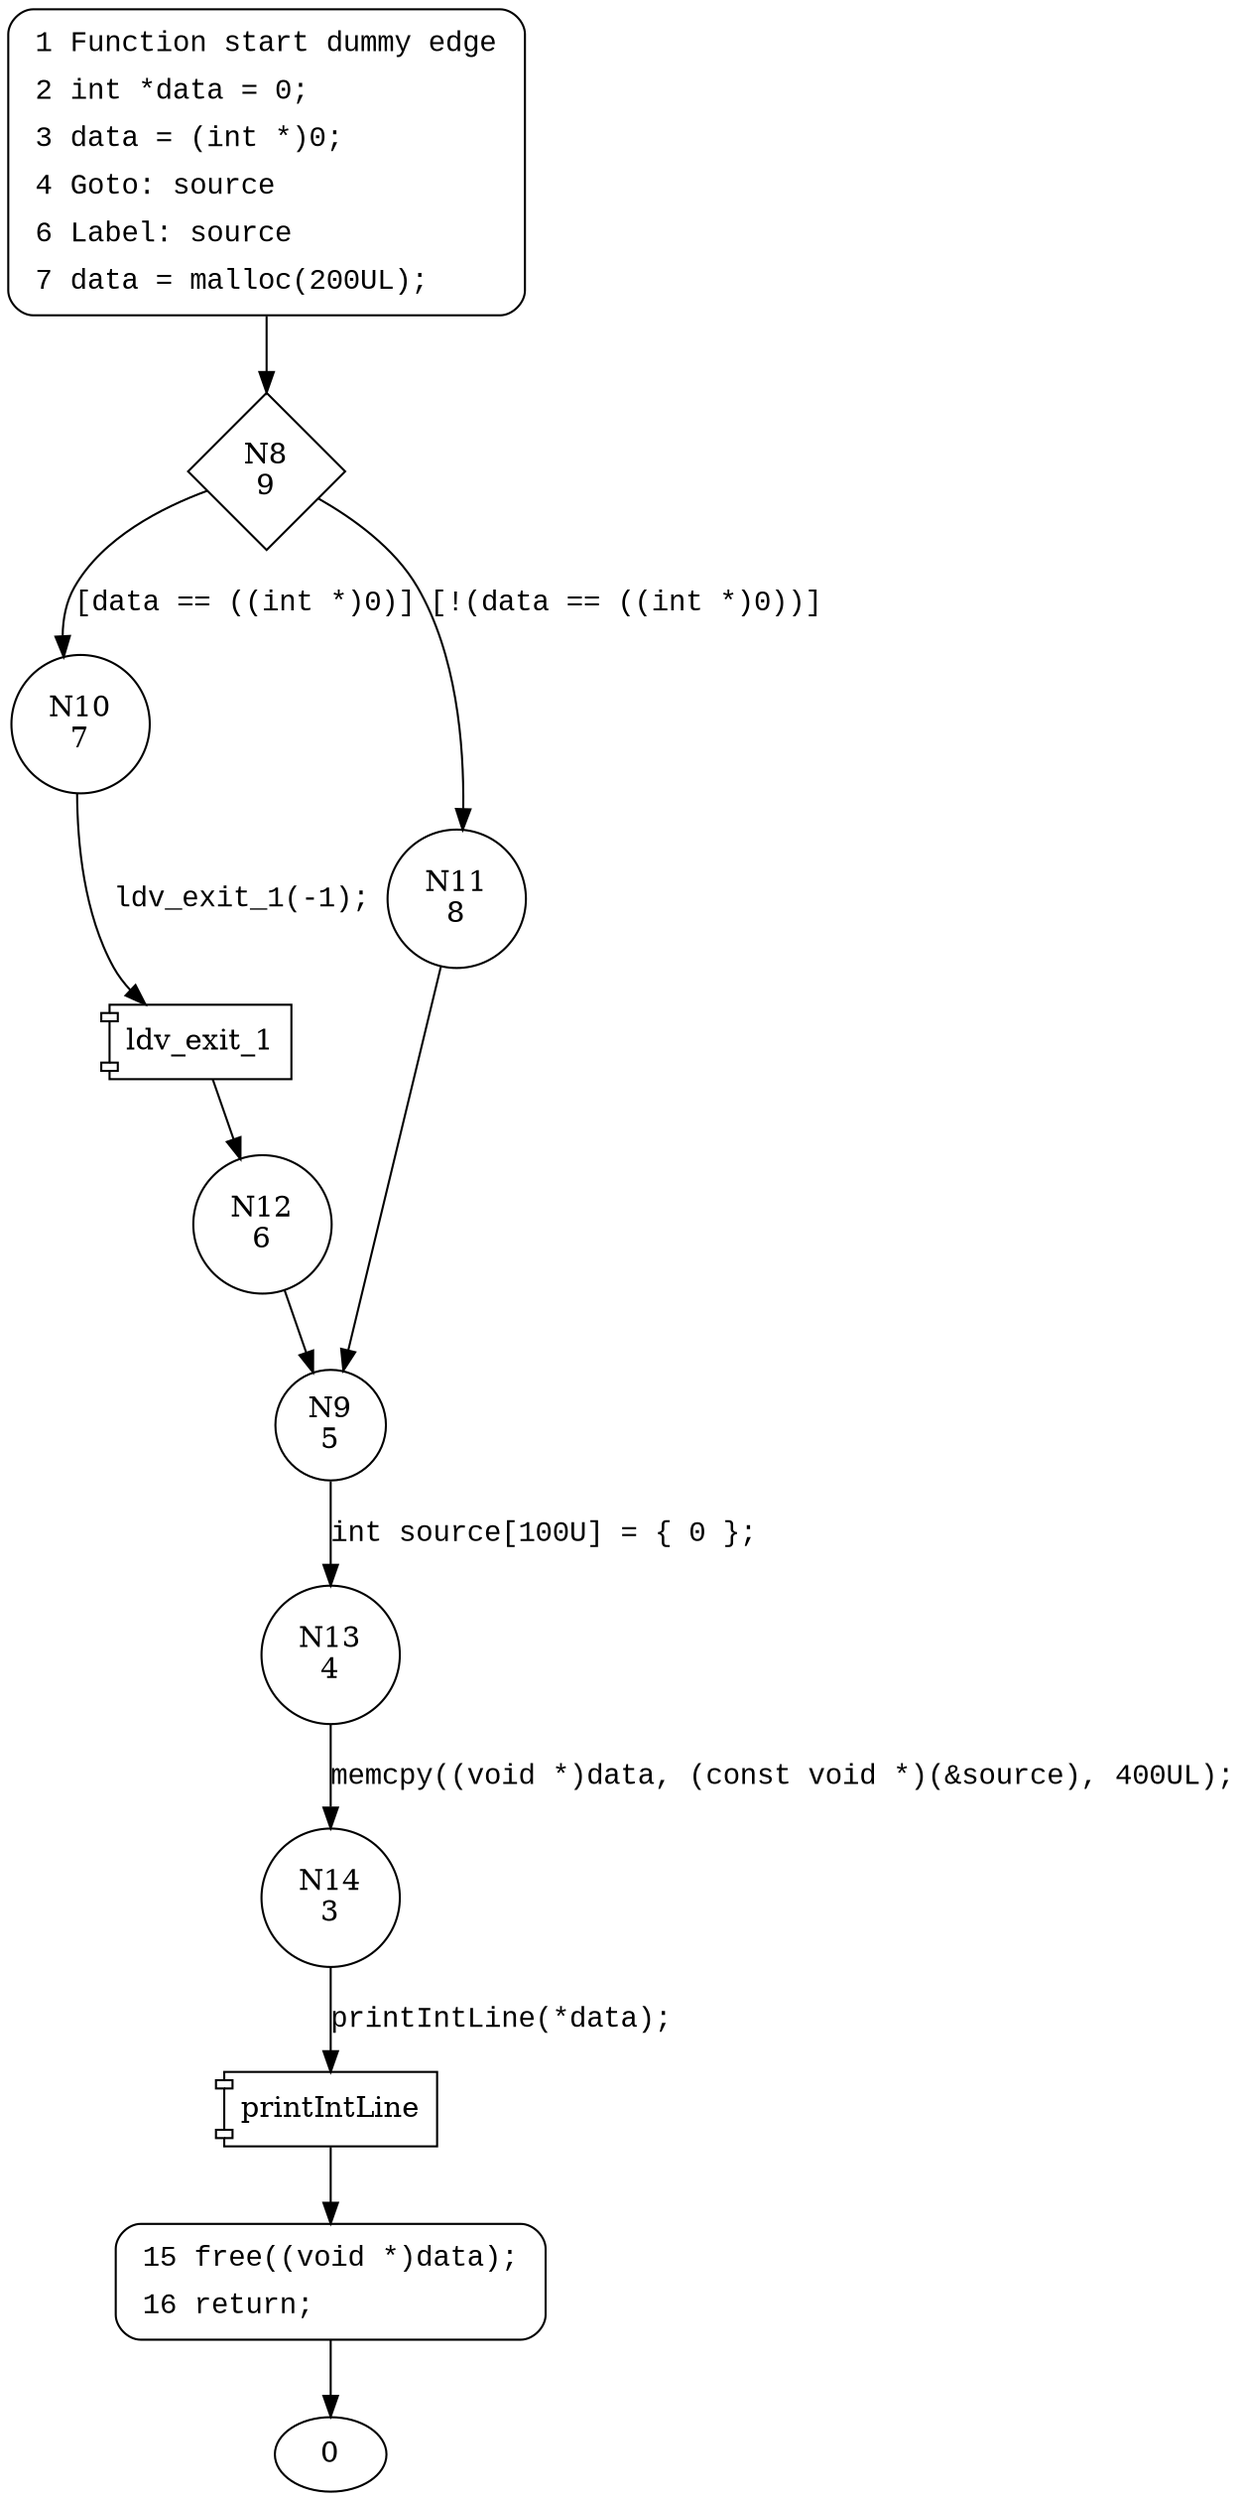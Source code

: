 digraph CWE122_Heap_Based_Buffer_Overflow__c_CWE805_int_memcpy_18_bad {
8 [shape="diamond" label="N8\n9"]
10 [shape="circle" label="N10\n7"]
11 [shape="circle" label="N11\n8"]
9 [shape="circle" label="N9\n5"]
13 [shape="circle" label="N13\n4"]
14 [shape="circle" label="N14\n3"]
15 [shape="circle" label="N15\n2"]
12 [shape="circle" label="N12\n6"]
1 [style="filled,bold" penwidth="1" fillcolor="white" fontname="Courier New" shape="Mrecord" label=<<table border="0" cellborder="0" cellpadding="3" bgcolor="white"><tr><td align="right">1</td><td align="left">Function start dummy edge</td></tr><tr><td align="right">2</td><td align="left">int *data = 0;</td></tr><tr><td align="right">3</td><td align="left">data = (int *)0;</td></tr><tr><td align="right">4</td><td align="left">Goto: source</td></tr><tr><td align="right">6</td><td align="left">Label: source</td></tr><tr><td align="right">7</td><td align="left">data = malloc(200UL);</td></tr></table>>]
1 -> 8[label=""]
15 [style="filled,bold" penwidth="1" fillcolor="white" fontname="Courier New" shape="Mrecord" label=<<table border="0" cellborder="0" cellpadding="3" bgcolor="white"><tr><td align="right">15</td><td align="left">free((void *)data);</td></tr><tr><td align="right">16</td><td align="left">return;</td></tr></table>>]
15 -> 0[label=""]
8 -> 10 [label="[data == ((int *)0)]" fontname="Courier New"]
8 -> 11 [label="[!(data == ((int *)0))]" fontname="Courier New"]
9 -> 13 [label="int source[100U] = { 0 };" fontname="Courier New"]
100019 [shape="component" label="printIntLine"]
14 -> 100019 [label="printIntLine(*data);" fontname="Courier New"]
100019 -> 15 [label="" fontname="Courier New"]
100020 [shape="component" label="ldv_exit_1"]
10 -> 100020 [label="ldv_exit_1(-1);" fontname="Courier New"]
100020 -> 12 [label="" fontname="Courier New"]
11 -> 9 [label="" fontname="Courier New"]
13 -> 14 [label="memcpy((void *)data, (const void *)(&source), 400UL);" fontname="Courier New"]
12 -> 9 [label="" fontname="Courier New"]
}